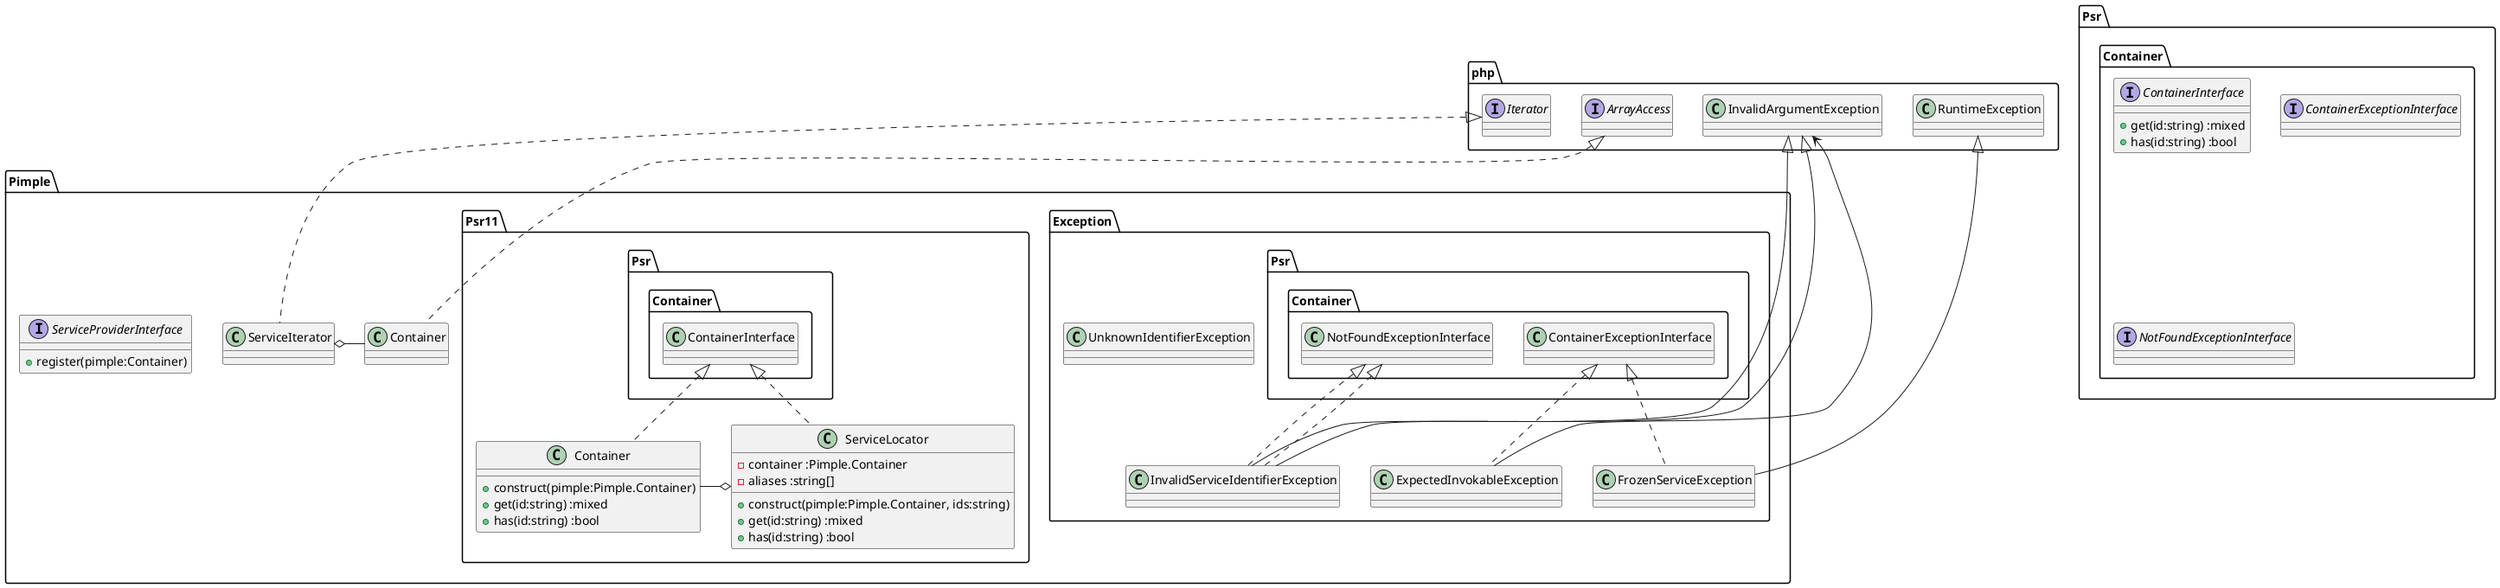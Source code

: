@startuml

namespace php {
  interface ArrayAccess
  interface Iterator
  class InvalidArgumentException
  class RuntimeException
}

namespace Pimple {

  class Container
  php.ArrayAccess <|.. Container

  class ServiceIterator
  php.Iterator <|.. ServiceIterator
  Container -o ServiceIterator

  interface ServiceProviderInterface {
    + register(pimple:Container)
  }

  namespace Exception {
    class ExpectedInvokableException
    php.InvalidArgumentException <--- ExpectedInvokableException
    Psr.Container.ContainerExceptionInterface <|.. ExpectedInvokableException

    class FrozenServiceException
    php.RuntimeException <|--- FrozenServiceException
    Psr.Container.ContainerExceptionInterface <|.. FrozenServiceException

    class InvalidServiceIdentifierException
    php.InvalidArgumentException <|--- InvalidServiceIdentifierException
    Psr.Container.NotFoundExceptionInterface <|.. InvalidServiceIdentifierException

    class UnknownIdentifierException
    php.InvalidArgumentException <|--- InvalidServiceIdentifierException
    Psr.Container.NotFoundExceptionInterface <|.. InvalidServiceIdentifierException
  }

  namespace Psr11 {
    class Container {
      + construct(pimple:Pimple.Container)
      + get(id:string) :mixed
      + has(id:string) :bool
    }
    Psr.Container.ContainerInterface <|.. Container

    class ServiceLocator {
      - container :Pimple.Container
      - aliases :string[]
      + construct(pimple:Pimple.Container, ids:string)
      + get(id:string) :mixed
      + has(id:string) :bool
    }
    Psr.Container.ContainerInterface <|.. ServiceLocator
    Container -o ServiceLocator
  }
}

namespace Psr.Container {
  interface ContainerInterface {
    + get(id:string) :mixed
    + has(id:string) :bool
  }
  interface ContainerExceptionInterface
  interface NotFoundExceptionInterface
}
@enduml
